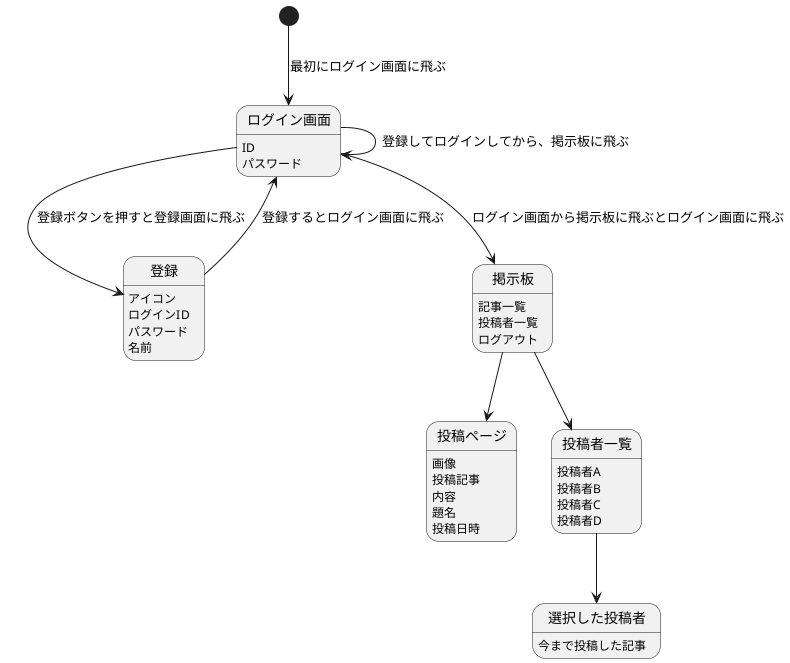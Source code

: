@startuml name
[*]   --> ログイン画面 : 最初にログイン画面に飛ぶ
ログイン画面  --> 登録 : 登録ボタンを押すと登録画面に飛ぶ
ログイン画面 : ID
ログイン画面 : パスワード

ログイン画面 --> 掲示板 : ログイン画面から掲示板に飛ぶとログイン画面に飛ぶ
掲示板 : 記事一覧
掲示板 : 投稿者一覧
掲示板 : ログアウト

ログイン画面 --> ログイン画面 : 登録してログインしてから、掲示板に飛ぶ

登録 --> ログイン画面 : 登録するとログイン画面に飛ぶ
登録 : アイコン
登録 : ログインID
登録 : パスワード
登録 : 名前

掲示板 --> 投稿ページ 
投稿ページ: 画像
投稿ページ: 投稿記事
投稿ページ : 内容
投稿ページ : 題名
投稿ページ : 投稿日時

掲示板 --> 投稿者一覧
投稿者一覧 : 投稿者A
投稿者一覧 : 投稿者B
投稿者一覧 : 投稿者C
投稿者一覧 : 投稿者D

投稿者一覧 --> 選択した投稿者
選択した投稿者 : 今まで投稿した記事
